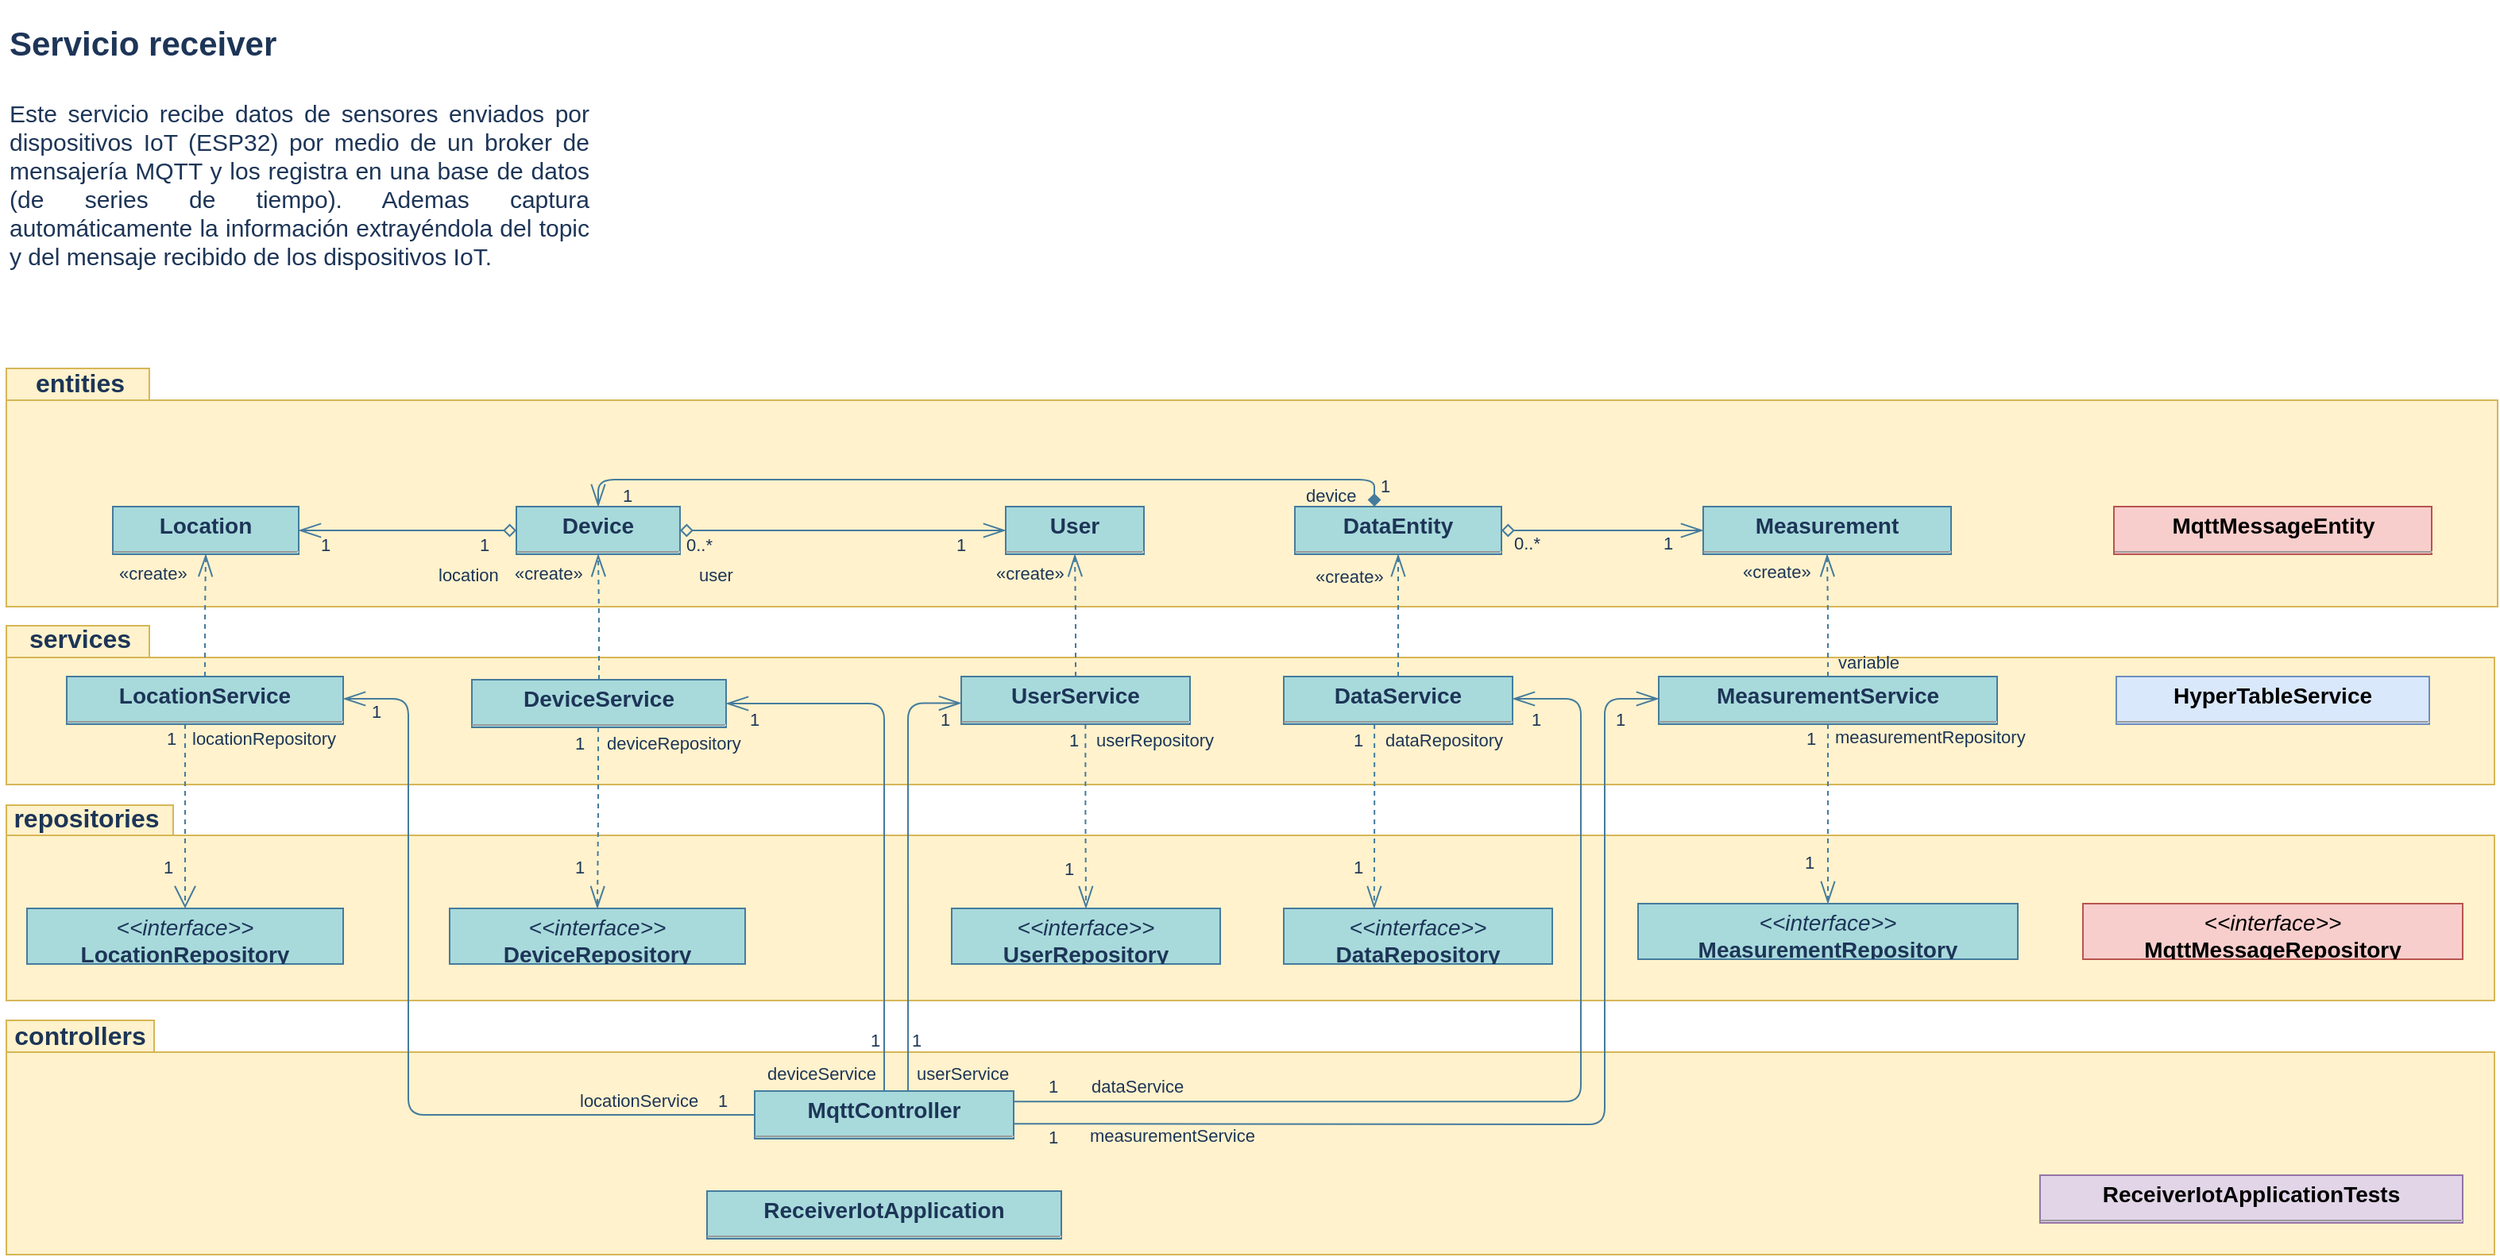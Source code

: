 <mxfile version="22.1.22" type="embed">
  <diagram id="kTSijB3BRbDsuwDkEdvd" name="Página-1">
    <mxGraphModel dx="3422" dy="2105" grid="1" gridSize="10" guides="1" tooltips="1" connect="1" arrows="1" fold="1" page="1" pageScale="1" pageWidth="1169" pageHeight="827" background="none" math="0" shadow="0">
      <root>
        <mxCell id="0" />
        <mxCell id="1" parent="0" />
        <mxCell id="sWMWJaYnt811L4pY5zud-9" value="" style="group" parent="1" vertex="1" connectable="0">
          <mxGeometry x="-270" y="-30" width="1570" height="104" as="geometry" />
        </mxCell>
        <mxCell id="sWMWJaYnt811L4pY5zud-4" value="package" style="shape=folder;fontStyle=1;spacingTop=10;tabWidth=90;tabHeight=20;tabPosition=left;html=1;whiteSpace=wrap;fillColor=#fff2cc;strokeColor=#d6b656;noLabel=1;" parent="sWMWJaYnt811L4pY5zud-9" vertex="1">
          <mxGeometry x="4" y="4" width="1566" height="100" as="geometry" />
        </mxCell>
        <mxCell id="sWMWJaYnt811L4pY5zud-8" value="&lt;font style=&quot;font-size: 16px;&quot;&gt;services&lt;/font&gt;" style="text;strokeColor=none;fillColor=none;html=1;fontSize=24;fontStyle=1;verticalAlign=middle;align=center;fontColor=#1D3557;" parent="sWMWJaYnt811L4pY5zud-9" vertex="1">
          <mxGeometry width="99.242" height="20" as="geometry" />
        </mxCell>
        <mxCell id="sWMWJaYnt811L4pY5zud-6" value="package" style="shape=folder;fontStyle=1;spacingTop=10;tabWidth=93;tabHeight=20;tabPosition=left;html=1;whiteSpace=wrap;fillColor=#fff2cc;strokeColor=#d6b656;noLabel=1;" parent="1" vertex="1">
          <mxGeometry x="-266" y="222.5" width="1566" height="147.5" as="geometry" />
        </mxCell>
        <mxCell id="sWMWJaYnt811L4pY5zud-5" value="package" style="shape=folder;fontStyle=1;spacingTop=10;tabWidth=105;tabHeight=19;tabPosition=left;html=1;whiteSpace=wrap;fillColor=#fff2cc;strokeColor=#d6b656;noLabel=1;" parent="1" vertex="1">
          <mxGeometry x="-266" y="87" width="1566" height="123" as="geometry" />
        </mxCell>
        <mxCell id="sWMWJaYnt811L4pY5zud-3" value="" style="group" parent="1" vertex="1" connectable="0">
          <mxGeometry x="-270" y="-191" width="1572" height="153" as="geometry" />
        </mxCell>
        <mxCell id="sWMWJaYnt811L4pY5zud-1" value="package" style="shape=folder;fontStyle=1;spacingTop=10;tabWidth=90;tabHeight=20;tabPosition=left;html=1;whiteSpace=wrap;fillColor=#fff2cc;strokeColor=#d6b656;noLabel=1;" parent="sWMWJaYnt811L4pY5zud-3" vertex="1">
          <mxGeometry x="3.97" y="3" width="1568.03" height="150" as="geometry" />
        </mxCell>
        <mxCell id="sWMWJaYnt811L4pY5zud-2" value="&lt;font style=&quot;font-size: 16px;&quot;&gt;entities&lt;/font&gt;" style="text;strokeColor=none;fillColor=none;html=1;fontSize=24;fontStyle=1;verticalAlign=middle;align=center;fontColor=#1D3557;" parent="sWMWJaYnt811L4pY5zud-3" vertex="1">
          <mxGeometry width="99.242" height="20" as="geometry" />
        </mxCell>
        <mxCell id="node1" value="&lt;p style=&quot;margin:0px;margin-top:4px;text-align:center;&quot;&gt;&lt;b&gt;DataEntity&lt;/b&gt;&lt;/p&gt;&lt;hr size=&quot;1&quot;/&gt;" style="verticalAlign=top;align=left;overflow=fill;fontSize=14;fontFamily=Helvetica;html=1;rounded=0;shadow=0;comic=0;labelBackgroundColor=none;strokeWidth=1;fillColor=#A8DADC;strokeColor=#457B9D;fontColor=#1D3557;" parent="1" vertex="1">
          <mxGeometry x="545" y="-101" width="130" height="30" as="geometry" />
        </mxCell>
        <mxCell id="node2" value="&lt;p style=&quot;margin:0px;margin-top:4px;text-align:center;&quot;&gt;&lt;i&gt;&amp;lt;&amp;lt;interface&amp;gt;&amp;gt;&lt;/i&gt;&lt;br/&gt;&lt;b&gt;DataRepository&lt;/b&gt;&lt;/p&gt;&lt;hr size=&quot;1&quot;/&gt;" style="verticalAlign=top;align=left;overflow=fill;fontSize=14;fontFamily=Helvetica;html=1;rounded=0;shadow=0;comic=0;labelBackgroundColor=none;strokeWidth=1;fillColor=#A8DADC;strokeColor=#457B9D;fontColor=#1D3557;" parent="1" vertex="1">
          <mxGeometry x="538" y="152" width="169" height="35" as="geometry" />
        </mxCell>
        <mxCell id="node8" value="&lt;p style=&quot;margin:0px;margin-top:4px;text-align:center;&quot;&gt;&lt;b&gt;DataService&lt;/b&gt;&lt;/p&gt;&lt;hr size=&quot;1&quot;/&gt;" style="verticalAlign=top;align=left;overflow=fill;fontSize=14;fontFamily=Helvetica;html=1;rounded=0;shadow=0;comic=0;labelBackgroundColor=none;strokeWidth=1;fillColor=#A8DADC;strokeColor=#457B9D;fontColor=#1D3557;" parent="1" vertex="1">
          <mxGeometry x="538" y="6" width="144" height="30" as="geometry" />
        </mxCell>
        <mxCell id="node11" value="&lt;p style=&quot;margin:0px;margin-top:4px;text-align:center;&quot;&gt;&lt;b&gt;Device&lt;/b&gt;&lt;/p&gt;&lt;hr size=&quot;1&quot;/&gt;" style="verticalAlign=top;align=left;overflow=fill;fontSize=14;fontFamily=Helvetica;html=1;rounded=0;shadow=0;comic=0;labelBackgroundColor=none;strokeWidth=1;fillColor=#A8DADC;strokeColor=#457B9D;fontColor=#1D3557;" parent="1" vertex="1">
          <mxGeometry x="55" y="-101" width="103" height="30" as="geometry" />
        </mxCell>
        <mxCell id="node5" value="&lt;p style=&quot;margin:0px;margin-top:4px;text-align:center;&quot;&gt;&lt;i&gt;&amp;lt;&amp;lt;interface&amp;gt;&amp;gt;&lt;/i&gt;&lt;br/&gt;&lt;b&gt;DeviceRepository&lt;/b&gt;&lt;/p&gt;&lt;hr size=&quot;1&quot;/&gt;" style="verticalAlign=top;align=left;overflow=fill;fontSize=14;fontFamily=Helvetica;html=1;rounded=0;shadow=0;comic=0;labelBackgroundColor=none;strokeWidth=1;fillColor=#A8DADC;strokeColor=#457B9D;fontColor=#1D3557;" parent="1" vertex="1">
          <mxGeometry x="13" y="152" width="186" height="35" as="geometry" />
        </mxCell>
        <mxCell id="node0" value="&lt;p style=&quot;margin:0px;margin-top:4px;text-align:center;&quot;&gt;&lt;b&gt;DeviceService&lt;/b&gt;&lt;/p&gt;&lt;hr size=&quot;1&quot;/&gt;" style="verticalAlign=top;align=left;overflow=fill;fontSize=14;fontFamily=Helvetica;html=1;rounded=0;shadow=0;comic=0;labelBackgroundColor=none;strokeWidth=1;fillColor=#A8DADC;strokeColor=#457B9D;fontColor=#1D3557;" parent="1" vertex="1">
          <mxGeometry x="27" y="8" width="160" height="30" as="geometry" />
        </mxCell>
        <mxCell id="node7" value="&lt;p style=&quot;margin:0px;margin-top:4px;text-align:center;&quot;&gt;&lt;b&gt;HyperTableService&lt;/b&gt;&lt;/p&gt;&lt;hr size=&quot;1&quot;/&gt;" style="verticalAlign=top;align=left;overflow=fill;fontSize=14;fontFamily=Helvetica;html=1;rounded=0;shadow=0;comic=0;labelBackgroundColor=none;strokeWidth=1;fillColor=#dae8fc;strokeColor=#6c8ebf;" parent="1" vertex="1">
          <mxGeometry x="1062" y="6" width="197" height="30" as="geometry" />
        </mxCell>
        <mxCell id="node20" value="&lt;p style=&quot;margin:0px;margin-top:4px;text-align:center;&quot;&gt;&lt;b&gt;Location&lt;/b&gt;&lt;/p&gt;&lt;hr size=&quot;1&quot;/&gt;" style="verticalAlign=top;align=left;overflow=fill;fontSize=14;fontFamily=Helvetica;html=1;rounded=0;shadow=0;comic=0;labelBackgroundColor=none;strokeWidth=1;fillColor=#A8DADC;strokeColor=#457B9D;fontColor=#1D3557;" parent="1" vertex="1">
          <mxGeometry x="-199" y="-101" width="117" height="30" as="geometry" />
        </mxCell>
        <mxCell id="node16" value="&lt;p style=&quot;margin:0px;margin-top:4px;text-align:center;&quot;&gt;&lt;i&gt;&amp;lt;&amp;lt;interface&amp;gt;&amp;gt;&lt;/i&gt;&lt;br/&gt;&lt;b&gt;LocationRepository&lt;/b&gt;&lt;/p&gt;&lt;hr size=&quot;1&quot;/&gt;" style="verticalAlign=top;align=left;overflow=fill;fontSize=14;fontFamily=Helvetica;html=1;rounded=0;shadow=0;comic=0;labelBackgroundColor=none;strokeWidth=1;fillColor=#A8DADC;strokeColor=#457B9D;fontColor=#1D3557;" parent="1" vertex="1">
          <mxGeometry x="-253" y="152" width="199" height="35" as="geometry" />
        </mxCell>
        <mxCell id="node18" value="&lt;p style=&quot;margin:0px;margin-top:4px;text-align:center;&quot;&gt;&lt;b&gt;LocationService&lt;/b&gt;&lt;/p&gt;&lt;hr size=&quot;1&quot;/&gt;" style="verticalAlign=top;align=left;overflow=fill;fontSize=14;fontFamily=Helvetica;html=1;rounded=0;shadow=0;comic=0;labelBackgroundColor=none;strokeWidth=1;fillColor=#A8DADC;strokeColor=#457B9D;fontColor=#1D3557;" parent="1" vertex="1">
          <mxGeometry x="-228" y="6" width="174" height="30" as="geometry" />
        </mxCell>
        <mxCell id="node13" value="&lt;p style=&quot;margin:0px;margin-top:4px;text-align:center;&quot;&gt;&lt;b&gt;Measurement&lt;/b&gt;&lt;/p&gt;&lt;hr size=&quot;1&quot;/&gt;" style="verticalAlign=top;align=left;overflow=fill;fontSize=14;fontFamily=Helvetica;html=1;rounded=0;shadow=0;comic=0;labelBackgroundColor=none;strokeWidth=1;fillColor=#A8DADC;strokeColor=#457B9D;fontColor=#1D3557;" parent="1" vertex="1">
          <mxGeometry x="802" y="-101" width="156" height="30" as="geometry" />
        </mxCell>
        <mxCell id="node3" value="&lt;p style=&quot;margin:0px;margin-top:4px;text-align:center;&quot;&gt;&lt;i&gt;&amp;lt;&amp;lt;interface&amp;gt;&amp;gt;&lt;/i&gt;&lt;br/&gt;&lt;b&gt;MeasurementRepository&lt;/b&gt;&lt;/p&gt;&lt;hr size=&quot;1&quot;/&gt;" style="verticalAlign=top;align=left;overflow=fill;fontSize=14;fontFamily=Helvetica;html=1;rounded=0;shadow=0;comic=0;labelBackgroundColor=none;strokeWidth=1;fillColor=#A8DADC;strokeColor=#457B9D;fontColor=#1D3557;" parent="1" vertex="1">
          <mxGeometry x="761" y="149" width="239" height="35" as="geometry" />
        </mxCell>
        <mxCell id="node6" value="&lt;p style=&quot;margin:0px;margin-top:4px;text-align:center;&quot;&gt;&lt;b&gt;MeasurementService&lt;/b&gt;&lt;/p&gt;&lt;hr size=&quot;1&quot;/&gt;" style="verticalAlign=top;align=left;overflow=fill;fontSize=14;fontFamily=Helvetica;html=1;rounded=0;shadow=0;comic=0;labelBackgroundColor=none;strokeWidth=1;fillColor=#A8DADC;strokeColor=#457B9D;fontColor=#1D3557;" parent="1" vertex="1">
          <mxGeometry x="774" y="6" width="213" height="30" as="geometry" />
        </mxCell>
        <mxCell id="node4" value="&lt;p style=&quot;margin:0px;margin-top:4px;text-align:center;&quot;&gt;&lt;b&gt;MqttController&lt;/b&gt;&lt;/p&gt;&lt;hr size=&quot;1&quot;/&gt;" style="verticalAlign=top;align=left;overflow=fill;fontSize=14;fontFamily=Helvetica;html=1;rounded=0;shadow=0;comic=0;labelBackgroundColor=none;strokeWidth=1;fillColor=#A8DADC;strokeColor=#457B9D;fontColor=#1D3557;" parent="1" vertex="1">
          <mxGeometry x="205" y="267" width="163" height="30" as="geometry" />
        </mxCell>
        <mxCell id="node10" value="&lt;p style=&quot;margin:0px;margin-top:4px;text-align:center;&quot;&gt;&lt;b&gt;MqttMessageEntity&lt;/b&gt;&lt;/p&gt;&lt;hr size=&quot;1&quot;/&gt;" style="verticalAlign=top;align=left;overflow=fill;fontSize=14;fontFamily=Helvetica;html=1;rounded=0;shadow=0;comic=0;labelBackgroundColor=none;strokeWidth=1;fillColor=#f8cecc;strokeColor=#b85450;" parent="1" vertex="1">
          <mxGeometry x="1060.5" y="-101" width="200" height="30" as="geometry" />
        </mxCell>
        <mxCell id="node14" value="&lt;p style=&quot;margin:0px;margin-top:4px;text-align:center;&quot;&gt;&lt;i&gt;&amp;lt;&amp;lt;interface&amp;gt;&amp;gt;&lt;/i&gt;&lt;br/&gt;&lt;b&gt;MqttMessageRepository&lt;/b&gt;&lt;/p&gt;&lt;hr size=&quot;1&quot;/&gt;" style="verticalAlign=top;align=left;overflow=fill;fontSize=14;fontFamily=Helvetica;html=1;rounded=0;shadow=0;comic=0;labelBackgroundColor=none;strokeWidth=1;fillColor=#f8cecc;strokeColor=#b85450;" parent="1" vertex="1">
          <mxGeometry x="1041" y="149" width="239" height="35" as="geometry" />
        </mxCell>
        <mxCell id="node9" value="&lt;p style=&quot;margin:0px;margin-top:4px;text-align:center;&quot;&gt;&lt;b&gt;ReceiverIotApplication&lt;/b&gt;&lt;/p&gt;&lt;hr size=&quot;1&quot;/&gt;" style="verticalAlign=top;align=left;overflow=fill;fontSize=14;fontFamily=Helvetica;html=1;rounded=0;shadow=0;comic=0;labelBackgroundColor=none;strokeWidth=1;fillColor=#A8DADC;strokeColor=#457B9D;fontColor=#1D3557;" parent="1" vertex="1">
          <mxGeometry x="175" y="330" width="223" height="30" as="geometry" />
        </mxCell>
        <mxCell id="node12" value="&lt;p style=&quot;margin:0px;margin-top:4px;text-align:center;&quot;&gt;&lt;b&gt;ReceiverIotApplicationTests&lt;/b&gt;&lt;/p&gt;&lt;hr size=&quot;1&quot;/&gt;" style="verticalAlign=top;align=left;overflow=fill;fontSize=14;fontFamily=Helvetica;html=1;rounded=0;shadow=0;comic=0;labelBackgroundColor=none;strokeWidth=1;fillColor=#e1d5e7;strokeColor=#9673a6;" parent="1" vertex="1">
          <mxGeometry x="1014" y="320" width="266" height="30" as="geometry" />
        </mxCell>
        <mxCell id="node17" value="&lt;p style=&quot;margin:0px;margin-top:4px;text-align:center;&quot;&gt;&lt;b&gt;User&lt;/b&gt;&lt;/p&gt;&lt;hr size=&quot;1&quot;/&gt;" style="verticalAlign=top;align=left;overflow=fill;fontSize=14;fontFamily=Helvetica;html=1;rounded=0;shadow=0;comic=0;labelBackgroundColor=none;strokeWidth=1;fillColor=#A8DADC;strokeColor=#457B9D;fontColor=#1D3557;" parent="1" vertex="1">
          <mxGeometry x="363" y="-101" width="87" height="30" as="geometry" />
        </mxCell>
        <mxCell id="node19" value="&lt;p style=&quot;margin:0px;margin-top:4px;text-align:center;&quot;&gt;&lt;i&gt;&amp;lt;&amp;lt;interface&amp;gt;&amp;gt;&lt;/i&gt;&lt;br/&gt;&lt;b&gt;UserRepository&lt;/b&gt;&lt;/p&gt;&lt;hr size=&quot;1&quot;/&gt;" style="verticalAlign=top;align=left;overflow=fill;fontSize=14;fontFamily=Helvetica;html=1;rounded=0;shadow=0;comic=0;labelBackgroundColor=none;strokeWidth=1;fillColor=#A8DADC;strokeColor=#457B9D;fontColor=#1D3557;" parent="1" vertex="1">
          <mxGeometry x="329" y="152" width="169" height="35" as="geometry" />
        </mxCell>
        <mxCell id="node15" value="&lt;p style=&quot;margin:0px;margin-top:4px;text-align:center;&quot;&gt;&lt;b&gt;UserService&lt;/b&gt;&lt;/p&gt;&lt;hr size=&quot;1&quot;/&gt;" style="verticalAlign=top;align=left;overflow=fill;fontSize=14;fontFamily=Helvetica;html=1;rounded=0;shadow=0;comic=0;labelBackgroundColor=none;strokeWidth=1;fillColor=#A8DADC;strokeColor=#457B9D;fontColor=#1D3557;" parent="1" vertex="1">
          <mxGeometry x="335" y="6" width="144" height="30" as="geometry" />
        </mxCell>
        <mxCell id="edge17" value="" style="html=1;rounded=1;edgeStyle=orthogonalEdgeStyle;dashed=0;startArrow=diamond;endArrow=openThin;endSize=12;strokeColor=#457B9D;exitX=0.385;exitY=0.001;exitDx=0;exitDy=0;entryX=0.500;entryY=0.001;entryDx=0;entryDy=0;startFill=1;labelBackgroundColor=none;fontColor=default;" parent="1" source="node1" target="node11" edge="1">
          <mxGeometry width="50" height="50" relative="1" as="geometry">
            <Array as="points">
              <mxPoint x="595" y="-118" />
              <mxPoint x="107" y="-118" />
            </Array>
          </mxGeometry>
        </mxCell>
        <mxCell id="label102" value="1" style="edgeLabel;resizable=0;html=1;align=left;verticalAlign=top;strokeColor=#457B9D;labelBackgroundColor=none;fontColor=#1D3557;" parent="edge17" vertex="1" connectable="0">
          <mxGeometry x="597" y="-127" as="geometry" />
        </mxCell>
        <mxCell id="label106" value="1" style="edgeLabel;resizable=0;html=1;align=left;verticalAlign=top;strokeColor=#457B9D;labelBackgroundColor=none;fontColor=#1D3557;" parent="edge17" vertex="1" connectable="0">
          <mxGeometry x="120" y="-121" as="geometry" />
        </mxCell>
        <mxCell id="label107" value="device" style="edgeLabel;resizable=0;html=1;align=left;verticalAlign=top;strokeColor=#457B9D;labelBackgroundColor=none;fontColor=#1D3557;" parent="edge17" vertex="1" connectable="0">
          <mxGeometry x="550" y="-121" as="geometry" />
        </mxCell>
        <mxCell id="edge6" value="" style="html=1;rounded=1;edgeStyle=orthogonalEdgeStyle;dashed=0;startArrow=diamond;endArrow=openThin;endSize=12;strokeColor=#457B9D;exitX=1.000;exitY=0.500;exitDx=0;exitDy=0;entryX=0.000;entryY=0.500;entryDx=0;entryDy=0;startFill=0;labelBackgroundColor=none;fontColor=default;" parent="1" source="node1" target="node13" edge="1">
          <mxGeometry width="50" height="50" relative="1" as="geometry">
            <Array as="points" />
          </mxGeometry>
        </mxCell>
        <mxCell id="label36" value="1" style="edgeLabel;resizable=0;html=1;align=left;verticalAlign=top;strokeColor=#457B9D;labelBackgroundColor=none;fontColor=#1D3557;" parent="edge6" vertex="1" connectable="0">
          <mxGeometry x="775" y="-91" as="geometry" />
        </mxCell>
        <mxCell id="label40" value="0..*" style="edgeLabel;resizable=0;html=1;align=left;verticalAlign=top;strokeColor=#457B9D;labelBackgroundColor=none;fontColor=#1D3557;" parent="edge6" vertex="1" connectable="0">
          <mxGeometry x="681" y="-91" as="geometry" />
        </mxCell>
        <mxCell id="label41" value="variable" style="edgeLabel;resizable=0;html=1;align=left;verticalAlign=top;strokeColor=#457B9D;labelBackgroundColor=none;fontColor=#1D3557;" parent="edge6" vertex="1" connectable="0">
          <mxGeometry x="885" y="-16" as="geometry" />
        </mxCell>
        <mxCell id="edge11" value="" style="html=1;rounded=1;edgeStyle=orthogonalEdgeStyle;dashed=1;startArrow=none;endArrow=openThin;endSize=12;strokeColor=#457B9D;exitX=0.500;exitY=0.001;exitDx=0;exitDy=0;entryX=0.500;entryY=1.001;entryDx=0;entryDy=0;labelBackgroundColor=none;fontColor=default;" parent="1" source="node8" target="node1" edge="1">
          <mxGeometry width="50" height="50" relative="1" as="geometry">
            <Array as="points" />
          </mxGeometry>
        </mxCell>
        <mxCell id="label68" value="«create»" style="edgeLabel;resizable=0;html=1;align=left;verticalAlign=top;strokeColor=#457B9D;labelBackgroundColor=none;fontColor=#1D3557;" parent="edge11" vertex="1" connectable="0">
          <mxGeometry x="556" y="-70" as="geometry" />
        </mxCell>
        <mxCell id="edge15" value="" style="html=1;rounded=1;edgeStyle=orthogonalEdgeStyle;dashed=1;startArrow=none;endArrow=openThin;endSize=12;strokeColor=#457B9D;exitX=0.396;exitY=1.001;exitDx=0;exitDy=0;entryX=0.337;entryY=0.001;entryDx=0;entryDy=0;startFill=0;labelBackgroundColor=none;fontColor=default;" parent="1" source="node8" target="node2" edge="1">
          <mxGeometry width="50" height="50" relative="1" as="geometry">
            <Array as="points" />
          </mxGeometry>
        </mxCell>
        <mxCell id="label90" value="1" style="edgeLabel;resizable=0;html=1;align=left;verticalAlign=top;strokeColor=#457B9D;labelBackgroundColor=none;fontColor=#1D3557;" parent="edge15" vertex="1" connectable="0">
          <mxGeometry x="580" y="33" as="geometry" />
        </mxCell>
        <mxCell id="label94" value="1" style="edgeLabel;resizable=0;html=1;align=left;verticalAlign=top;strokeColor=#457B9D;labelBackgroundColor=none;fontColor=#1D3557;" parent="edge15" vertex="1" connectable="0">
          <mxGeometry x="580" y="113" as="geometry" />
        </mxCell>
        <mxCell id="label95" value="dataRepository" style="edgeLabel;resizable=0;html=1;align=left;verticalAlign=top;strokeColor=#457B9D;labelBackgroundColor=none;fontColor=#1D3557;" parent="edge15" vertex="1" connectable="0">
          <mxGeometry x="600" y="33" as="geometry" />
        </mxCell>
        <mxCell id="edge18" value="" style="html=1;rounded=1;edgeStyle=orthogonalEdgeStyle;dashed=0;startArrow=diamond;endArrow=openThin;endSize=12;strokeColor=#457B9D;exitX=0.000;exitY=0.500;exitDx=0;exitDy=0;entryX=1.000;entryY=0.500;entryDx=0;entryDy=0;startFill=0;labelBackgroundColor=none;fontColor=default;" parent="1" source="node11" target="node20" edge="1">
          <mxGeometry width="50" height="50" relative="1" as="geometry">
            <Array as="points" />
          </mxGeometry>
        </mxCell>
        <mxCell id="label108" value="1" style="edgeLabel;resizable=0;html=1;align=left;verticalAlign=top;strokeColor=#457B9D;labelBackgroundColor=none;fontColor=#1D3557;" parent="edge18" vertex="1" connectable="0">
          <mxGeometry x="30" y="-90" as="geometry" />
        </mxCell>
        <mxCell id="label112" value="1" style="edgeLabel;resizable=0;html=1;align=left;verticalAlign=top;strokeColor=#457B9D;labelBackgroundColor=none;fontColor=#1D3557;" parent="edge18" vertex="1" connectable="0">
          <mxGeometry x="-70" y="-90" as="geometry" />
        </mxCell>
        <mxCell id="label113" value="location" style="edgeLabel;resizable=0;html=1;align=left;verticalAlign=top;strokeColor=#457B9D;labelBackgroundColor=none;fontColor=#1D3557;" parent="edge18" vertex="1" connectable="0">
          <mxGeometry x="4" y="-71" as="geometry" />
        </mxCell>
        <mxCell id="edge0" value="" style="html=1;rounded=1;edgeStyle=orthogonalEdgeStyle;dashed=0;startArrow=diamond;endArrow=openThin;endSize=12;strokeColor=#457B9D;exitX=1.000;exitY=0.500;exitDx=0;exitDy=0;entryX=0.000;entryY=0.500;entryDx=0;entryDy=0;startFill=0;labelBackgroundColor=none;fontColor=default;" parent="1" source="node11" target="node17" edge="1">
          <mxGeometry width="50" height="50" relative="1" as="geometry">
            <Array as="points" />
          </mxGeometry>
        </mxCell>
        <mxCell id="label0" value="1" style="edgeLabel;resizable=0;html=1;align=left;verticalAlign=top;strokeColor=#457B9D;labelBackgroundColor=none;fontColor=#1D3557;" parent="edge0" vertex="1" connectable="0">
          <mxGeometry x="330" y="-90" as="geometry" />
        </mxCell>
        <mxCell id="label4" value="0..*" style="edgeLabel;resizable=0;html=1;align=left;verticalAlign=top;strokeColor=#457B9D;labelBackgroundColor=none;fontColor=#1D3557;" parent="edge0" vertex="1" connectable="0">
          <mxGeometry x="160" y="-90" as="geometry" />
        </mxCell>
        <mxCell id="label5" value="user" style="edgeLabel;resizable=0;html=1;align=left;verticalAlign=top;strokeColor=#457B9D;labelBackgroundColor=none;fontColor=#1D3557;" parent="edge0" vertex="1" connectable="0">
          <mxGeometry x="168" y="-71" as="geometry" />
        </mxCell>
        <mxCell id="edge12" value="" style="html=1;rounded=1;edgeStyle=orthogonalEdgeStyle;dashed=1;startArrow=none;endArrow=openThin;endSize=12;strokeColor=#457B9D;exitX=0.500;exitY=0.001;exitDx=0;exitDy=0;entryX=0.500;entryY=1.001;entryDx=0;entryDy=0;labelBackgroundColor=none;fontColor=default;" parent="1" source="node0" target="node11" edge="1">
          <mxGeometry width="50" height="50" relative="1" as="geometry">
            <Array as="points" />
          </mxGeometry>
        </mxCell>
        <mxCell id="label74" value="«create»" style="edgeLabel;resizable=0;html=1;align=left;verticalAlign=top;strokeColor=#457B9D;labelBackgroundColor=none;fontColor=#1D3557;" parent="edge12" vertex="1" connectable="0">
          <mxGeometry x="52" y="-72" as="geometry" />
        </mxCell>
        <mxCell id="edge8" value="" style="html=1;rounded=1;edgeStyle=orthogonalEdgeStyle;dashed=1;startArrow=none;endArrow=openThin;endSize=12;strokeColor=#457B9D;exitX=0.497;exitY=1.001;exitDx=0;exitDy=0;entryX=0.500;entryY=0.001;entryDx=0;entryDy=0;startFill=0;labelBackgroundColor=none;fontColor=default;" parent="1" source="node0" target="node5" edge="1">
          <mxGeometry width="50" height="50" relative="1" as="geometry">
            <Array as="points" />
          </mxGeometry>
        </mxCell>
        <mxCell id="label48" value="1" style="edgeLabel;resizable=0;html=1;align=left;verticalAlign=top;strokeColor=#457B9D;labelBackgroundColor=none;fontColor=#1D3557;" parent="edge8" vertex="1" connectable="0">
          <mxGeometry x="90" y="35" as="geometry" />
        </mxCell>
        <mxCell id="label52" value="1" style="edgeLabel;resizable=0;html=1;align=left;verticalAlign=top;strokeColor=#457B9D;labelBackgroundColor=none;fontColor=#1D3557;" parent="edge8" vertex="1" connectable="0">
          <mxGeometry x="90" y="113" as="geometry" />
        </mxCell>
        <mxCell id="label53" value="deviceRepository" style="edgeLabel;resizable=0;html=1;align=left;verticalAlign=top;strokeColor=#457B9D;labelBackgroundColor=none;fontColor=#1D3557;" parent="edge8" vertex="1" connectable="0">
          <mxGeometry x="110" y="35" as="geometry" />
        </mxCell>
        <mxCell id="edge1" value="" style="html=1;rounded=1;edgeStyle=orthogonalEdgeStyle;dashed=1;startArrow=none;endArrow=openThin;endSize=12;strokeColor=#457B9D;exitX=0.500;exitY=0.001;exitDx=0;exitDy=0;entryX=0.500;entryY=1.001;entryDx=0;entryDy=0;labelBackgroundColor=none;fontColor=default;" parent="1" source="node18" target="node20" edge="1">
          <mxGeometry width="50" height="50" relative="1" as="geometry">
            <Array as="points" />
          </mxGeometry>
        </mxCell>
        <mxCell id="label8" value="«create»" style="edgeLabel;resizable=0;html=1;align=left;verticalAlign=top;strokeColor=#457B9D;labelBackgroundColor=none;fontColor=#1D3557;" parent="edge1" vertex="1" connectable="0">
          <mxGeometry x="-197" y="-72" as="geometry" />
        </mxCell>
        <mxCell id="edge2" value="" style="html=1;rounded=1;edgeStyle=orthogonalEdgeStyle;dashed=1;startArrow=none;endArrow=open;endSize=12;strokeColor=#457B9D;exitX=0.428;exitY=1.001;exitDx=0;exitDy=0;entryX=0.500;entryY=0.001;entryDx=0;entryDy=0;startFill=0;endFill=0;labelBackgroundColor=none;fontColor=default;" parent="1" source="node18" target="node16" edge="1">
          <mxGeometry width="50" height="50" relative="1" as="geometry">
            <Array as="points">
              <mxPoint x="-153" y="70" />
              <mxPoint x="-153" y="70" />
            </Array>
          </mxGeometry>
        </mxCell>
        <mxCell id="label12" value="1" style="edgeLabel;resizable=0;html=1;align=left;verticalAlign=top;strokeColor=#457B9D;labelBackgroundColor=none;fontColor=#1D3557;" parent="edge2" vertex="1" connectable="0">
          <mxGeometry x="-166" y="23" as="geometry">
            <mxPoint x="-1" y="9" as="offset" />
          </mxGeometry>
        </mxCell>
        <mxCell id="label16" value="1" style="edgeLabel;resizable=0;html=1;align=left;verticalAlign=top;strokeColor=#457B9D;labelBackgroundColor=none;fontColor=#1D3557;" parent="edge2" vertex="1" connectable="0">
          <mxGeometry x="-169" y="113" as="geometry" />
        </mxCell>
        <mxCell id="label17" value="locationRepository" style="edgeLabel;resizable=0;html=1;align=left;verticalAlign=top;strokeColor=#457B9D;labelBackgroundColor=none;fontColor=#1D3557;" parent="edge2" vertex="1" connectable="0">
          <mxGeometry x="-151" y="32" as="geometry" />
        </mxCell>
        <mxCell id="edge5" value="" style="html=1;rounded=1;edgeStyle=orthogonalEdgeStyle;dashed=1;startArrow=none;endArrow=openThin;endSize=12;strokeColor=#457B9D;exitX=0.500;exitY=0.001;exitDx=0;exitDy=0;entryX=0.500;entryY=1.001;entryDx=0;entryDy=0;labelBackgroundColor=none;fontColor=default;" parent="1" source="node6" target="node13" edge="1">
          <mxGeometry width="50" height="50" relative="1" as="geometry">
            <Array as="points" />
          </mxGeometry>
        </mxCell>
        <mxCell id="label32" value="«create»" style="edgeLabel;resizable=0;html=1;align=left;verticalAlign=top;strokeColor=#457B9D;labelBackgroundColor=none;fontColor=#1D3557;" parent="edge5" vertex="1" connectable="0">
          <mxGeometry x="825" y="-73" as="geometry" />
        </mxCell>
        <mxCell id="edge4" value="" style="html=1;rounded=1;edgeStyle=orthogonalEdgeStyle;dashed=1;startArrow=diamondThinstartSize=12;endArrow=openThin;endSize=12;strokeColor=#457B9D;exitX=0.500;exitY=1.001;exitDx=0;exitDy=0;entryX=0.500;entryY=0.001;entryDx=0;entryDy=0;labelBackgroundColor=none;fontColor=default;" parent="1" source="node6" target="node3" edge="1">
          <mxGeometry width="50" height="50" relative="1" as="geometry">
            <Array as="points" />
          </mxGeometry>
        </mxCell>
        <mxCell id="label24" value="1" style="edgeLabel;resizable=0;html=1;align=left;verticalAlign=top;strokeColor=#457B9D;labelBackgroundColor=none;fontColor=#1D3557;" parent="edge4" vertex="1" connectable="0">
          <mxGeometry x="864" y="110" as="geometry" />
        </mxCell>
        <mxCell id="label28" value="1" style="edgeLabel;resizable=0;html=1;align=left;verticalAlign=top;strokeColor=#457B9D;labelBackgroundColor=none;fontColor=#1D3557;" parent="edge4" vertex="1" connectable="0">
          <mxGeometry x="865" y="32" as="geometry" />
        </mxCell>
        <mxCell id="label29" value="measurementRepository" style="edgeLabel;resizable=0;html=1;align=left;verticalAlign=top;strokeColor=#457B9D;labelBackgroundColor=none;fontColor=#1D3557;" parent="edge4" vertex="1" connectable="0">
          <mxGeometry x="883" y="31" as="geometry" />
        </mxCell>
        <mxCell id="edge13" value="" style="html=1;rounded=1;edgeStyle=orthogonalEdgeStyle;dashed=0;startArrow=diamondThinstartSize=12;endArrow=openThin;endSize=12;strokeColor=#457B9D;exitX=1.000;exitY=0.219;exitDx=0;exitDy=0;labelBackgroundColor=none;fontColor=default;" parent="1" source="node4" edge="1">
          <mxGeometry width="50" height="50" relative="1" as="geometry">
            <Array as="points">
              <mxPoint x="725" y="274" />
              <mxPoint x="725" y="20" />
            </Array>
            <mxPoint x="682" y="20" as="targetPoint" />
          </mxGeometry>
        </mxCell>
        <mxCell id="label78" value="1" style="edgeLabel;resizable=0;html=1;align=left;verticalAlign=top;strokeColor=#457B9D;labelBackgroundColor=none;fontColor=#1D3557;" parent="edge13" vertex="1" connectable="0">
          <mxGeometry x="388" y="251" as="geometry" />
        </mxCell>
        <mxCell id="label82" value="1" style="edgeLabel;resizable=0;html=1;align=left;verticalAlign=top;strokeColor=#457B9D;labelBackgroundColor=none;fontColor=#1D3557;" parent="edge13" vertex="1" connectable="0">
          <mxGeometry x="692" y="20" as="geometry" />
        </mxCell>
        <mxCell id="label83" value="dataService" style="edgeLabel;resizable=0;html=1;align=left;verticalAlign=top;strokeColor=#457B9D;labelBackgroundColor=none;fontColor=#1D3557;" parent="edge13" vertex="1" connectable="0">
          <mxGeometry x="415" y="251" as="geometry" />
        </mxCell>
        <mxCell id="edge10" value="" style="html=1;rounded=1;edgeStyle=orthogonalEdgeStyle;dashed=0;startArrow=diamondThinstartSize=12;endArrow=openThin;endSize=12;strokeColor=#457B9D;exitX=0.500;exitY=0.001;exitDx=0;exitDy=0;entryX=1;entryY=0.5;entryDx=0;entryDy=0;labelBackgroundColor=none;fontColor=default;" parent="1" source="node4" target="node0" edge="1">
          <mxGeometry width="50" height="50" relative="1" as="geometry">
            <Array as="points">
              <mxPoint x="287" y="23" />
            </Array>
          </mxGeometry>
        </mxCell>
        <mxCell id="label60" value="1" style="edgeLabel;resizable=0;html=1;align=left;verticalAlign=top;strokeColor=#457B9D;labelBackgroundColor=none;fontColor=#1D3557;" parent="edge10" vertex="1" connectable="0">
          <mxGeometry x="200" y="20" as="geometry" />
        </mxCell>
        <mxCell id="label64" value="1" style="edgeLabel;resizable=0;html=1;align=left;verticalAlign=top;strokeColor=#457B9D;labelBackgroundColor=none;fontColor=#1D3557;" parent="edge10" vertex="1" connectable="0">
          <mxGeometry x="276" y="222" as="geometry" />
        </mxCell>
        <mxCell id="label65" value="deviceService" style="edgeLabel;resizable=0;html=1;align=left;verticalAlign=top;strokeColor=#457B9D;labelBackgroundColor=none;fontColor=#1D3557;" parent="edge10" vertex="1" connectable="0">
          <mxGeometry x="211" y="243" as="geometry" />
        </mxCell>
        <mxCell id="edge14" value="" style="html=1;rounded=1;edgeStyle=orthogonalEdgeStyle;dashed=0;startArrow=diamondThinstartSize=12;endArrow=openThin;endSize=12;strokeColor=#457B9D;exitX=0.000;exitY=0.500;exitDx=0;exitDy=0;labelBackgroundColor=none;fontColor=default;" parent="1" source="node4" edge="1">
          <mxGeometry width="50" height="50" relative="1" as="geometry">
            <Array as="points">
              <mxPoint x="-13" y="282" />
              <mxPoint x="-13" y="20" />
            </Array>
            <mxPoint x="-54" y="20" as="targetPoint" />
          </mxGeometry>
        </mxCell>
        <mxCell id="label84" value="1" style="edgeLabel;resizable=0;html=1;align=left;verticalAlign=top;strokeColor=#457B9D;labelBackgroundColor=none;fontColor=#1D3557;" parent="edge14" vertex="1" connectable="0">
          <mxGeometry x="-38" y="15" as="geometry" />
        </mxCell>
        <mxCell id="label88" value="1" style="edgeLabel;resizable=0;html=1;align=left;verticalAlign=top;strokeColor=#457B9D;labelBackgroundColor=none;fontColor=#1D3557;" parent="edge14" vertex="1" connectable="0">
          <mxGeometry x="180" y="260" as="geometry" />
        </mxCell>
        <mxCell id="label89" value="locationService" style="edgeLabel;resizable=0;html=1;align=left;verticalAlign=top;strokeColor=#457B9D;labelBackgroundColor=none;fontColor=#1D3557;" parent="edge14" vertex="1" connectable="0">
          <mxGeometry x="93" y="260" as="geometry" />
        </mxCell>
        <mxCell id="edge9" value="" style="html=1;rounded=1;edgeStyle=orthogonalEdgeStyle;dashed=0;startArrow=diamondThinstartSize=12;endArrow=openThin;endSize=12;strokeColor=#457B9D;exitX=1.000;exitY=0.686;exitDx=0;exitDy=0;labelBackgroundColor=none;fontColor=default;" parent="1" source="node4" edge="1">
          <mxGeometry width="50" height="50" relative="1" as="geometry">
            <Array as="points">
              <mxPoint x="410" y="288" />
              <mxPoint x="740" y="288" />
              <mxPoint x="740" y="20" />
            </Array>
            <mxPoint x="774" y="20" as="targetPoint" />
          </mxGeometry>
        </mxCell>
        <mxCell id="label54" value="1" style="edgeLabel;resizable=0;html=1;align=left;verticalAlign=top;strokeColor=#457B9D;labelBackgroundColor=none;fontColor=#1D3557;" parent="edge9" vertex="1" connectable="0">
          <mxGeometry x="388" y="283" as="geometry" />
        </mxCell>
        <mxCell id="label58" value="1" style="edgeLabel;resizable=0;html=1;align=left;verticalAlign=top;strokeColor=#457B9D;labelBackgroundColor=none;fontColor=#1D3557;" parent="edge9" vertex="1" connectable="0">
          <mxGeometry x="745" y="20" as="geometry" />
        </mxCell>
        <mxCell id="label59" value="measurementService" style="edgeLabel;resizable=0;html=1;align=left;verticalAlign=top;strokeColor=#457B9D;labelBackgroundColor=none;fontColor=#1D3557;" parent="edge9" vertex="1" connectable="0">
          <mxGeometry x="414" y="282" as="geometry" />
        </mxCell>
        <mxCell id="edge3" value="" style="html=1;rounded=1;edgeStyle=orthogonalEdgeStyle;dashed=0;startArrow=diamondThinstartSize=12;endArrow=openThin;endSize=12;strokeColor=#457B9D;exitX=0.592;exitY=0.001;exitDx=0;exitDy=0;entryX=0.000;entryY=0.559;entryDx=0;entryDy=0;labelBackgroundColor=none;fontColor=default;" parent="1" source="node4" target="node15" edge="1">
          <mxGeometry width="50" height="50" relative="1" as="geometry">
            <Array as="points">
              <mxPoint x="302" y="22" />
            </Array>
          </mxGeometry>
        </mxCell>
        <mxCell id="label18" value="1" style="edgeLabel;resizable=0;html=1;align=left;verticalAlign=top;strokeColor=#457B9D;labelBackgroundColor=none;fontColor=#1D3557;" parent="edge3" vertex="1" connectable="0">
          <mxGeometry x="302" y="222" as="geometry" />
        </mxCell>
        <mxCell id="label22" value="1" style="edgeLabel;resizable=0;html=1;align=left;verticalAlign=top;strokeColor=#457B9D;labelBackgroundColor=none;fontColor=#1D3557;" parent="edge3" vertex="1" connectable="0">
          <mxGeometry x="320" y="20" as="geometry" />
        </mxCell>
        <mxCell id="label23" value="userService" style="edgeLabel;resizable=0;html=1;align=left;verticalAlign=top;strokeColor=#457B9D;labelBackgroundColor=none;fontColor=#1D3557;" parent="edge3" vertex="1" connectable="0">
          <mxGeometry x="305" y="243" as="geometry" />
        </mxCell>
        <mxCell id="edge7" value="" style="html=1;rounded=1;edgeStyle=orthogonalEdgeStyle;dashed=1;startArrow=none;endArrow=openThin;endSize=12;strokeColor=#457B9D;exitX=0.500;exitY=0.001;exitDx=0;exitDy=0;entryX=0.500;entryY=1.001;entryDx=0;entryDy=0;labelBackgroundColor=none;fontColor=default;" parent="1" source="node15" target="node17" edge="1">
          <mxGeometry width="50" height="50" relative="1" as="geometry">
            <Array as="points" />
          </mxGeometry>
        </mxCell>
        <mxCell id="label44" value="«create»" style="edgeLabel;resizable=0;html=1;align=left;verticalAlign=top;strokeColor=#457B9D;labelBackgroundColor=none;fontColor=#1D3557;" parent="edge7" vertex="1" connectable="0">
          <mxGeometry x="355" y="-72" as="geometry" />
        </mxCell>
        <mxCell id="edge16" value="" style="html=1;rounded=1;edgeStyle=orthogonalEdgeStyle;dashed=1;startArrow=none;endArrow=openThin;endSize=12;strokeColor=#457B9D;exitX=0.543;exitY=1.001;exitDx=0;exitDy=0;entryX=0.500;entryY=0.001;entryDx=0;entryDy=0;startFill=0;labelBackgroundColor=none;fontColor=default;" parent="1" source="node15" target="node19" edge="1">
          <mxGeometry width="50" height="50" relative="1" as="geometry">
            <Array as="points" />
          </mxGeometry>
        </mxCell>
        <mxCell id="label96" value="1" style="edgeLabel;resizable=0;html=1;align=left;verticalAlign=top;strokeColor=#457B9D;labelBackgroundColor=none;fontColor=#1D3557;" parent="edge16" vertex="1" connectable="0">
          <mxGeometry x="401" y="33" as="geometry" />
        </mxCell>
        <mxCell id="label100" value="1" style="edgeLabel;resizable=0;html=1;align=left;verticalAlign=top;strokeColor=#457B9D;labelBackgroundColor=none;fontColor=#1D3557;" parent="edge16" vertex="1" connectable="0">
          <mxGeometry x="398" y="114" as="geometry" />
        </mxCell>
        <mxCell id="label101" value="userRepository" style="edgeLabel;resizable=0;html=1;align=left;verticalAlign=top;strokeColor=#457B9D;labelBackgroundColor=none;fontColor=#1D3557;" parent="edge16" vertex="1" connectable="0">
          <mxGeometry x="423" y="31" as="geometry">
            <mxPoint x="-5" y="2" as="offset" />
          </mxGeometry>
        </mxCell>
        <mxCell id="sWMWJaYnt811L4pY5zud-10" value="&lt;font style=&quot;font-size: 16px;&quot;&gt;repositories&lt;/font&gt;" style="text;strokeColor=none;fillColor=none;html=1;fontSize=24;fontStyle=1;verticalAlign=middle;align=center;fontColor=#1D3557;" parent="1" vertex="1">
          <mxGeometry x="-266" y="83" width="99.242" height="20" as="geometry" />
        </mxCell>
        <mxCell id="sWMWJaYnt811L4pY5zud-11" value="&lt;font style=&quot;font-size: 16px;&quot;&gt;controllers&lt;/font&gt;" style="text;strokeColor=none;fillColor=none;html=1;fontSize=24;fontStyle=1;verticalAlign=middle;align=center;fontColor=#1D3557;" parent="1" vertex="1">
          <mxGeometry x="-270" y="220" width="99.242" height="20" as="geometry" />
        </mxCell>
        <mxCell id="sWMWJaYnt811L4pY5zud-14" value="&lt;h1 style=&quot;margin-top: 0px;&quot;&gt;&lt;font style=&quot;font-size: 21px;&quot;&gt;Servicio receiver&lt;/font&gt;&lt;/h1&gt;&lt;p style=&quot;text-align: justify; font-size: 15px;&quot;&gt;Este servicio recibe datos de sensores enviados por dispositivos IoT (ESP32) por medio de un broker de mensajería MQTT y los registra en una base de datos (de series de tiempo). Ademas captura automáticamente la información extrayéndola del topic y del mensaje recibido de los dispositivos IoT.&lt;/p&gt;" style="text;html=1;whiteSpace=wrap;overflow=hidden;rounded=0;fontColor=#1D3557;fontSize=15;" parent="1" vertex="1">
          <mxGeometry x="-266" y="-420" width="367" height="190" as="geometry" />
        </mxCell>
      </root>
    </mxGraphModel>
  </diagram>
</mxfile>
